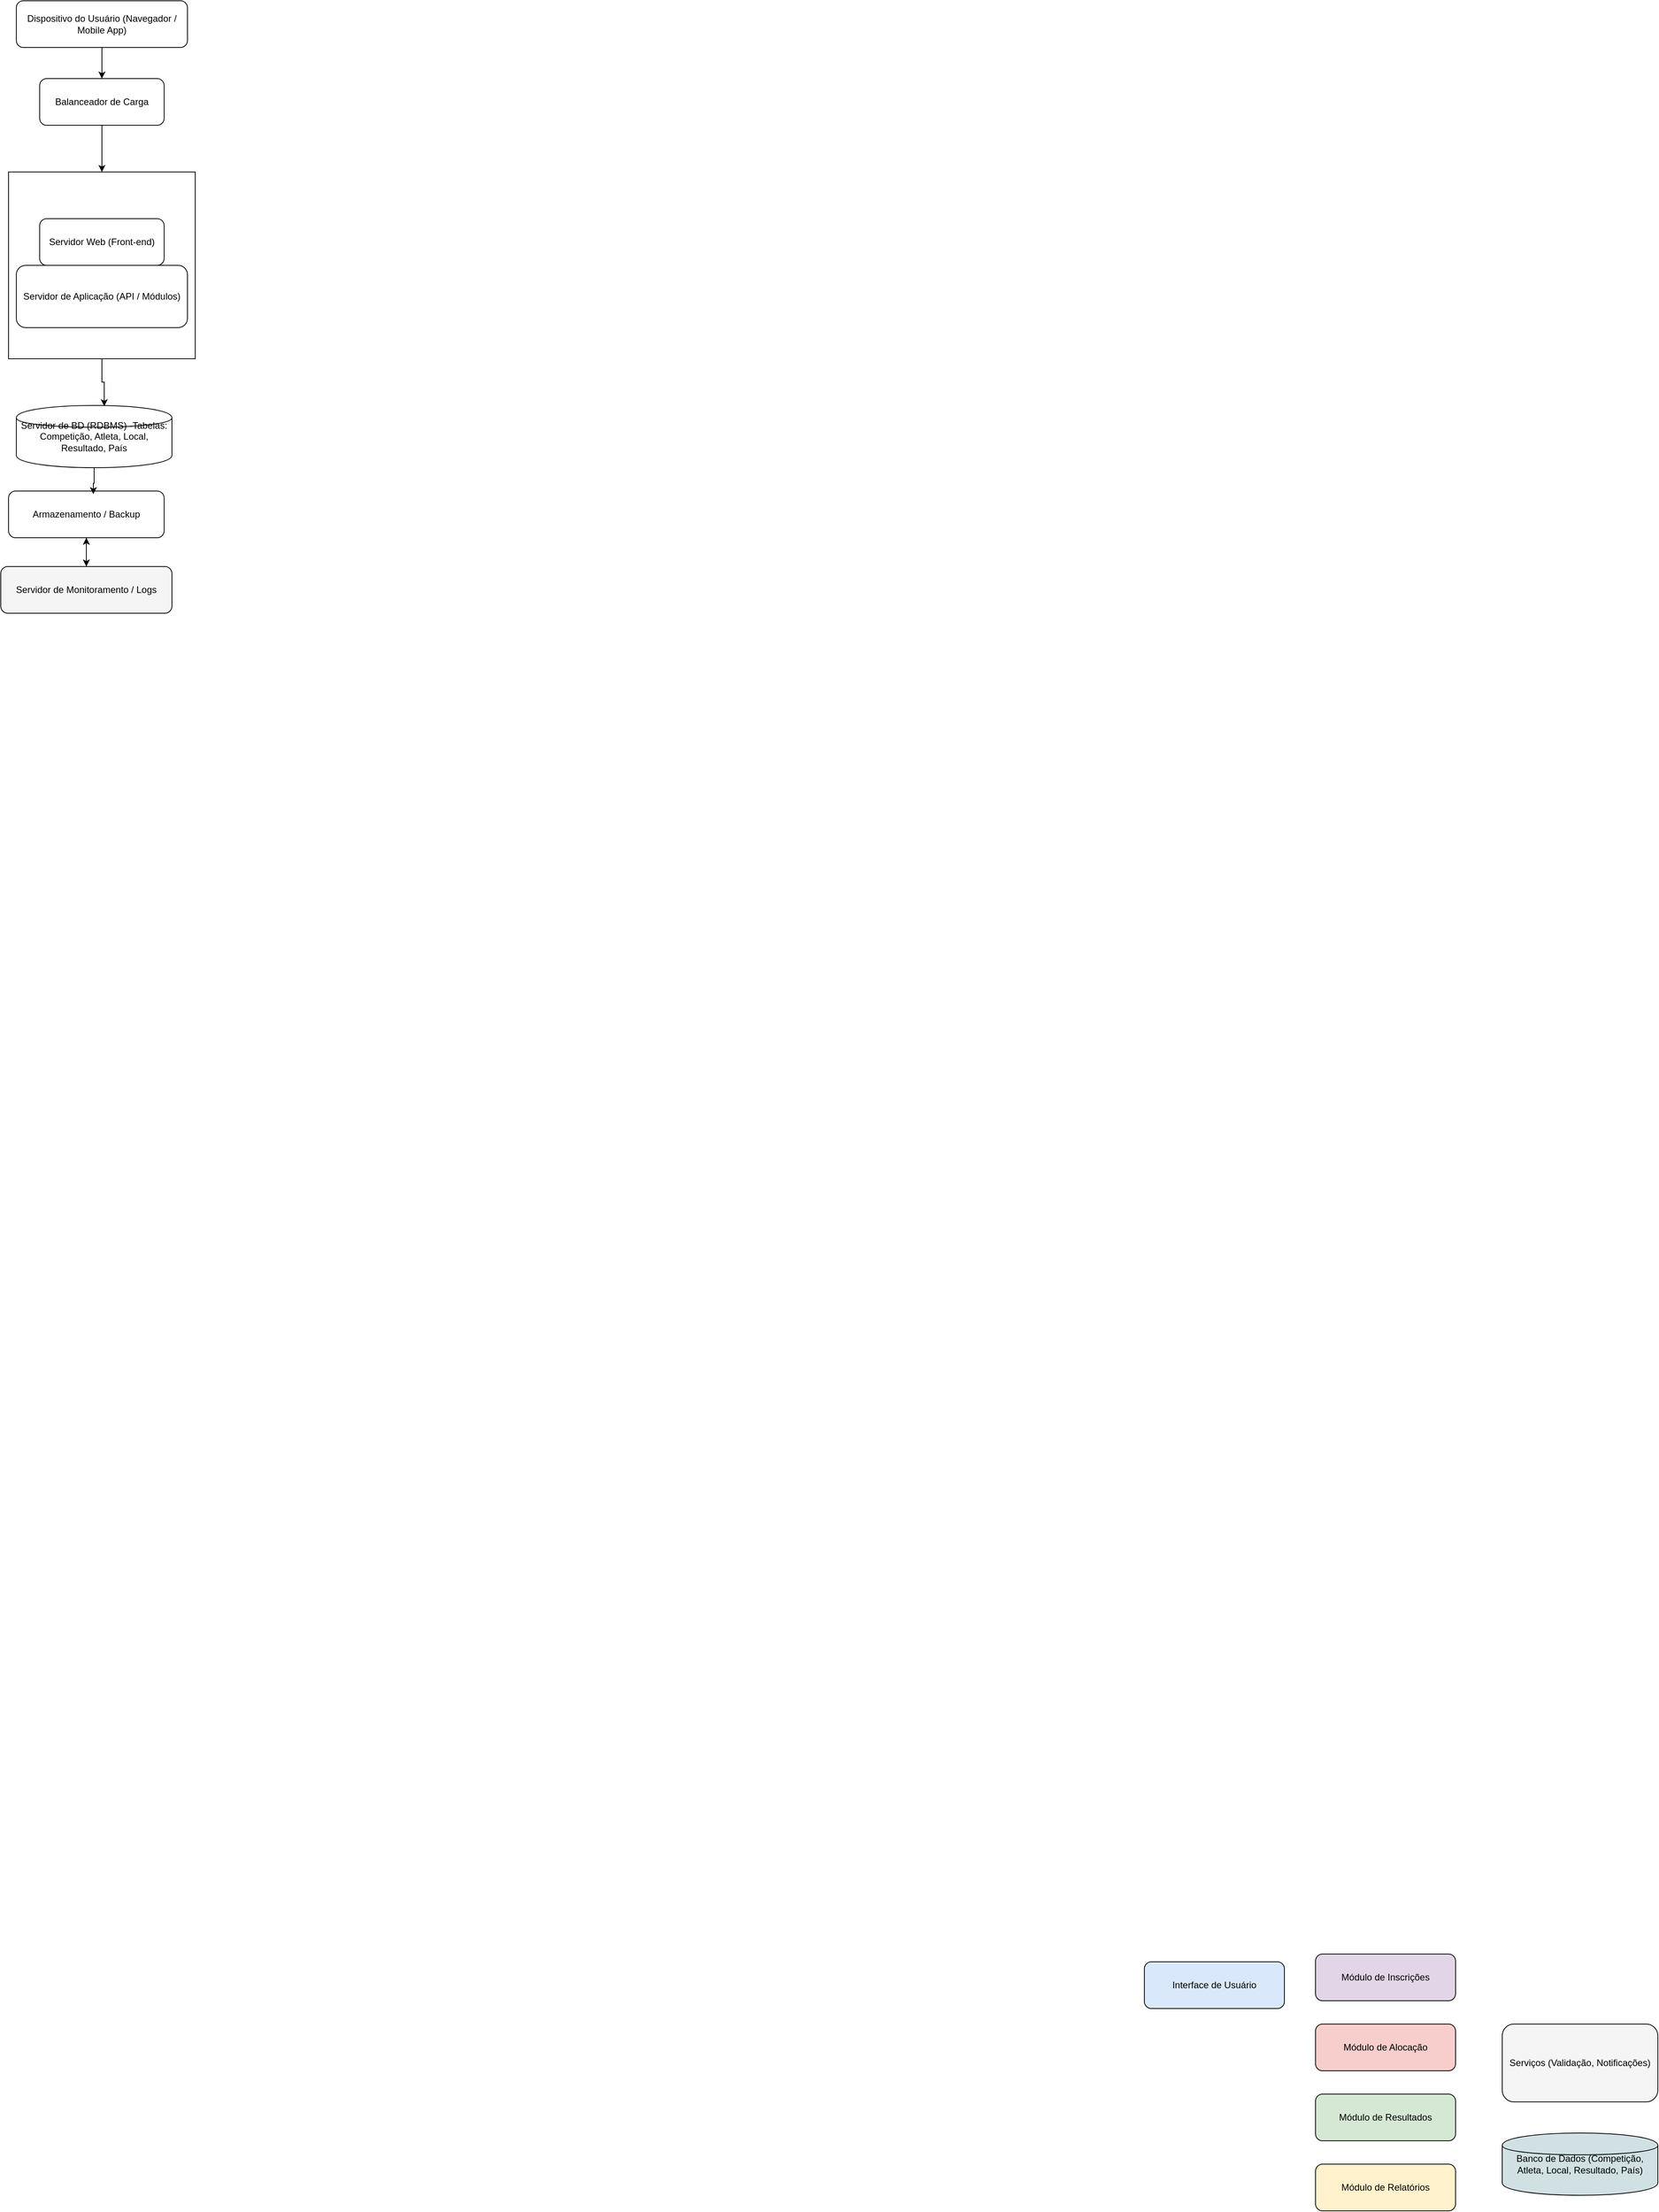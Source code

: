 <mxfile version="28.2.7">
  <diagram name="Component Diagram" id="-XbS7q5Pou6oFBm9wEMZ">
    <mxGraphModel dx="67011" dy="45296" grid="1" gridSize="10" guides="1" tooltips="1" connect="1" arrows="1" fold="1" page="1" pageScale="1" pageWidth="827" pageHeight="1169" math="0" shadow="0">
      <root>
        <mxCell id="0" />
        <mxCell id="1" parent="0" />
        <mxCell id="kpaOvIXe9qhrXAye9LbQ-1" value="Interface de Usuário" style="rounded=1;whiteSpace=wrap;html=1;fillColor=#dae8fc;" parent="1" vertex="1">
          <mxGeometry x="40" y="40" width="180" height="60" as="geometry" />
        </mxCell>
        <mxCell id="kpaOvIXe9qhrXAye9LbQ-2" value="Módulo de Inscrições" style="rounded=1;whiteSpace=wrap;html=1;fillColor=#e1d5e7;" parent="1" vertex="1">
          <mxGeometry x="260" y="30" width="180" height="60" as="geometry" />
        </mxCell>
        <mxCell id="kpaOvIXe9qhrXAye9LbQ-3" value="Módulo de Alocação" style="rounded=1;whiteSpace=wrap;html=1;fillColor=#f8cecc;" parent="1" vertex="1">
          <mxGeometry x="260" y="120" width="180" height="60" as="geometry" />
        </mxCell>
        <mxCell id="kpaOvIXe9qhrXAye9LbQ-4" value="Módulo de Resultados" style="rounded=1;whiteSpace=wrap;html=1;fillColor=#d5e8d4;" parent="1" vertex="1">
          <mxGeometry x="260" y="210" width="180" height="60" as="geometry" />
        </mxCell>
        <mxCell id="kpaOvIXe9qhrXAye9LbQ-5" value="Módulo de Relatórios" style="rounded=1;whiteSpace=wrap;html=1;fillColor=#fff2cc;" parent="1" vertex="1">
          <mxGeometry x="260" y="300" width="180" height="60" as="geometry" />
        </mxCell>
        <mxCell id="kpaOvIXe9qhrXAye9LbQ-6" value="Serviços (Validação, Notificações)" style="rounded=1;whiteSpace=wrap;html=1;fillColor=#f5f5f5;" parent="1" vertex="1">
          <mxGeometry x="500" y="120" width="200" height="100" as="geometry" />
        </mxCell>
        <mxCell id="kpaOvIXe9qhrXAye9LbQ-7" value="Banco de Dados (Competição, Atleta, Local, Resultado, País)" style="shape=cylinder;whiteSpace=wrap;html=1;fillColor=#d0e0e3;" parent="1" vertex="1">
          <mxGeometry x="500" y="260" width="200" height="80" as="geometry" />
        </mxCell>
        <mxCell id="kpaOvIXe9qhrXAye9LbQ-8" style="edgeStyle=orthogonalEdgeStyle;rounded=0;orthogonalLoop=1;jettySize=auto;html=1;" parent="1" source="kpaOvIXe9qhrXAye9LbQ-1" target="kpaOvIXe9qhrXAye9LbQ-2" edge="1" />
        <mxCell id="kpaOvIXe9qhrXAye9LbQ-9" style="edgeStyle=orthogonalEdgeStyle;rounded=0;orthogonalLoop=1;jettySize=auto;html=1;" parent="1" source="kpaOvIXe9qhrXAye9LbQ-1" target="kpaOvIXe9qhrXAye9LbQ-3" edge="1" />
        <mxCell id="kpaOvIXe9qhrXAye9LbQ-10" style="edgeStyle=orthogonalEdgeStyle;rounded=0;orthogonalLoop=1;jettySize=auto;html=1;" parent="1" source="kpaOvIXe9qhrXAye9LbQ-1" target="kpaOvIXe9qhrXAye9LbQ-4" edge="1" />
        <mxCell id="kpaOvIXe9qhrXAye9LbQ-11" style="edgeStyle=orthogonalEdgeStyle;rounded=0;orthogonalLoop=1;jettySize=auto;html=1;" parent="1" source="kpaOvIXe9qhrXAye9LbQ-2" target="kpaOvIXe9qhrXAye9LbQ-6" edge="1" />
        <mxCell id="kpaOvIXe9qhrXAye9LbQ-12" style="edgeStyle=orthogonalEdgeStyle;rounded=0;orthogonalLoop=1;jettySize=auto;html=1;" parent="1" source="kpaOvIXe9qhrXAye9LbQ-3" target="kpaOvIXe9qhrXAye9LbQ-6" edge="1" />
        <mxCell id="kpaOvIXe9qhrXAye9LbQ-13" style="edgeStyle=orthogonalEdgeStyle;rounded=0;orthogonalLoop=1;jettySize=auto;html=1;" parent="1" source="kpaOvIXe9qhrXAye9LbQ-4" target="kpaOvIXe9qhrXAye9LbQ-6" edge="1" />
        <mxCell id="kpaOvIXe9qhrXAye9LbQ-14" style="edgeStyle=orthogonalEdgeStyle;rounded=0;orthogonalLoop=1;jettySize=auto;html=1;" parent="1" source="kpaOvIXe9qhrXAye9LbQ-6" target="kpaOvIXe9qhrXAye9LbQ-7" edge="1" />
        <mxCell id="kpaOvIXe9qhrXAye9LbQ-15" style="edgeStyle=orthogonalEdgeStyle;rounded=0;orthogonalLoop=1;jettySize=auto;html=1;" parent="1" source="kpaOvIXe9qhrXAye9LbQ-5" target="kpaOvIXe9qhrXAye9LbQ-7" edge="1" />
        <mxCell id="l9Id65X3COsm4n-pUtHL-15" style="edgeStyle=orthogonalEdgeStyle;rounded=0;orthogonalLoop=1;jettySize=auto;html=1;entryX=0.5;entryY=0;entryDx=0;entryDy=0;" edge="1" parent="1" source="l9Id65X3COsm4n-pUtHL-1" target="l9Id65X3COsm4n-pUtHL-2">
          <mxGeometry relative="1" as="geometry" />
        </mxCell>
        <mxCell id="l9Id65X3COsm4n-pUtHL-1" value="Dispositivo do Usuário (Navegador / Mobile App)" style="rounded=1;whiteSpace=wrap;html=1;fillColor=none;" vertex="1" parent="1">
          <mxGeometry x="-1410" y="-2480" width="220" height="60" as="geometry" />
        </mxCell>
        <mxCell id="l9Id65X3COsm4n-pUtHL-16" style="edgeStyle=orthogonalEdgeStyle;rounded=0;orthogonalLoop=1;jettySize=auto;html=1;entryX=0.5;entryY=0;entryDx=0;entryDy=0;" edge="1" parent="1" source="l9Id65X3COsm4n-pUtHL-2" target="l9Id65X3COsm4n-pUtHL-14">
          <mxGeometry relative="1" as="geometry" />
        </mxCell>
        <mxCell id="l9Id65X3COsm4n-pUtHL-2" value="Balanceador de Carga" style="rounded=1;whiteSpace=wrap;html=1;fillColor=none;" vertex="1" parent="1">
          <mxGeometry x="-1380" y="-2380" width="160" height="60" as="geometry" />
        </mxCell>
        <mxCell id="l9Id65X3COsm4n-pUtHL-3" value="Servidor Web (Front-end)" style="rounded=1;whiteSpace=wrap;html=1;fillColor=none;" vertex="1" parent="1">
          <mxGeometry x="-1380" y="-2200" width="160" height="60" as="geometry" />
        </mxCell>
        <mxCell id="l9Id65X3COsm4n-pUtHL-4" value="Servidor de Aplicação (API / Módulos)" style="rounded=1;whiteSpace=wrap;html=1;fillColor=none;" vertex="1" parent="1">
          <mxGeometry x="-1410" y="-2140" width="220" height="80" as="geometry" />
        </mxCell>
        <mxCell id="l9Id65X3COsm4n-pUtHL-5" value="Servidor de BD (RDBMS) -Tabelas: Competição, Atleta, Local, Resultado, País" style="shape=cylinder;whiteSpace=wrap;html=1;fillColor=none;" vertex="1" parent="1">
          <mxGeometry x="-1410" y="-1960" width="200" height="80" as="geometry" />
        </mxCell>
        <mxCell id="l9Id65X3COsm4n-pUtHL-19" style="edgeStyle=orthogonalEdgeStyle;rounded=0;orthogonalLoop=1;jettySize=auto;html=1;entryX=0.5;entryY=0;entryDx=0;entryDy=0;" edge="1" parent="1" source="l9Id65X3COsm4n-pUtHL-6" target="l9Id65X3COsm4n-pUtHL-12">
          <mxGeometry relative="1" as="geometry" />
        </mxCell>
        <mxCell id="l9Id65X3COsm4n-pUtHL-6" value="Armazenamento / Backup" style="rounded=1;whiteSpace=wrap;html=1;fillColor=none;" vertex="1" parent="1">
          <mxGeometry x="-1420" y="-1850" width="200" height="60" as="geometry" />
        </mxCell>
        <mxCell id="l9Id65X3COsm4n-pUtHL-7" style="edgeStyle=orthogonalEdgeStyle;rounded=0;orthogonalLoop=1;jettySize=auto;html=1;" edge="1" parent="1" source="l9Id65X3COsm4n-pUtHL-1" target="l9Id65X3COsm4n-pUtHL-2" />
        <mxCell id="l9Id65X3COsm4n-pUtHL-8" style="edgeStyle=orthogonalEdgeStyle;rounded=0;orthogonalLoop=1;jettySize=auto;html=1;" edge="1" parent="1" source="l9Id65X3COsm4n-pUtHL-2" target="l9Id65X3COsm4n-pUtHL-3" />
        <mxCell id="l9Id65X3COsm4n-pUtHL-9" style="edgeStyle=orthogonalEdgeStyle;rounded=0;orthogonalLoop=1;jettySize=auto;html=1;" edge="1" parent="1" source="l9Id65X3COsm4n-pUtHL-3" target="l9Id65X3COsm4n-pUtHL-4" />
        <mxCell id="l9Id65X3COsm4n-pUtHL-10" style="edgeStyle=orthogonalEdgeStyle;rounded=0;orthogonalLoop=1;jettySize=auto;html=1;" edge="1" parent="1" source="l9Id65X3COsm4n-pUtHL-4" target="l9Id65X3COsm4n-pUtHL-5" />
        <mxCell id="l9Id65X3COsm4n-pUtHL-11" style="edgeStyle=orthogonalEdgeStyle;rounded=0;orthogonalLoop=1;jettySize=auto;html=1;" edge="1" parent="1" source="l9Id65X3COsm4n-pUtHL-5" target="l9Id65X3COsm4n-pUtHL-6" />
        <mxCell id="l9Id65X3COsm4n-pUtHL-20" style="edgeStyle=orthogonalEdgeStyle;rounded=0;orthogonalLoop=1;jettySize=auto;html=1;entryX=0.5;entryY=1;entryDx=0;entryDy=0;" edge="1" parent="1" source="l9Id65X3COsm4n-pUtHL-12" target="l9Id65X3COsm4n-pUtHL-6">
          <mxGeometry relative="1" as="geometry" />
        </mxCell>
        <mxCell id="l9Id65X3COsm4n-pUtHL-12" value="Servidor de Monitoramento / Logs" style="rounded=1;whiteSpace=wrap;html=1;fillColor=#f5f5f5;" vertex="1" parent="1">
          <mxGeometry x="-1430" y="-1753" width="220" height="60" as="geometry" />
        </mxCell>
        <mxCell id="l9Id65X3COsm4n-pUtHL-13" style="edgeStyle=orthogonalEdgeStyle;rounded=0;orthogonalLoop=1;jettySize=auto;html=1;" edge="1" parent="1" source="l9Id65X3COsm4n-pUtHL-4" target="l9Id65X3COsm4n-pUtHL-12" />
        <mxCell id="l9Id65X3COsm4n-pUtHL-14" value="" style="whiteSpace=wrap;html=1;aspect=fixed;fillColor=none;" vertex="1" parent="1">
          <mxGeometry x="-1420" y="-2260" width="240" height="240" as="geometry" />
        </mxCell>
        <mxCell id="l9Id65X3COsm4n-pUtHL-17" style="edgeStyle=orthogonalEdgeStyle;rounded=0;orthogonalLoop=1;jettySize=auto;html=1;entryX=0.565;entryY=0.013;entryDx=0;entryDy=0;entryPerimeter=0;" edge="1" parent="1" source="l9Id65X3COsm4n-pUtHL-14" target="l9Id65X3COsm4n-pUtHL-5">
          <mxGeometry relative="1" as="geometry" />
        </mxCell>
        <mxCell id="l9Id65X3COsm4n-pUtHL-18" style="edgeStyle=orthogonalEdgeStyle;rounded=0;orthogonalLoop=1;jettySize=auto;html=1;entryX=0.545;entryY=0.067;entryDx=0;entryDy=0;entryPerimeter=0;" edge="1" parent="1" source="l9Id65X3COsm4n-pUtHL-5" target="l9Id65X3COsm4n-pUtHL-6">
          <mxGeometry relative="1" as="geometry" />
        </mxCell>
      </root>
    </mxGraphModel>
  </diagram>
</mxfile>
